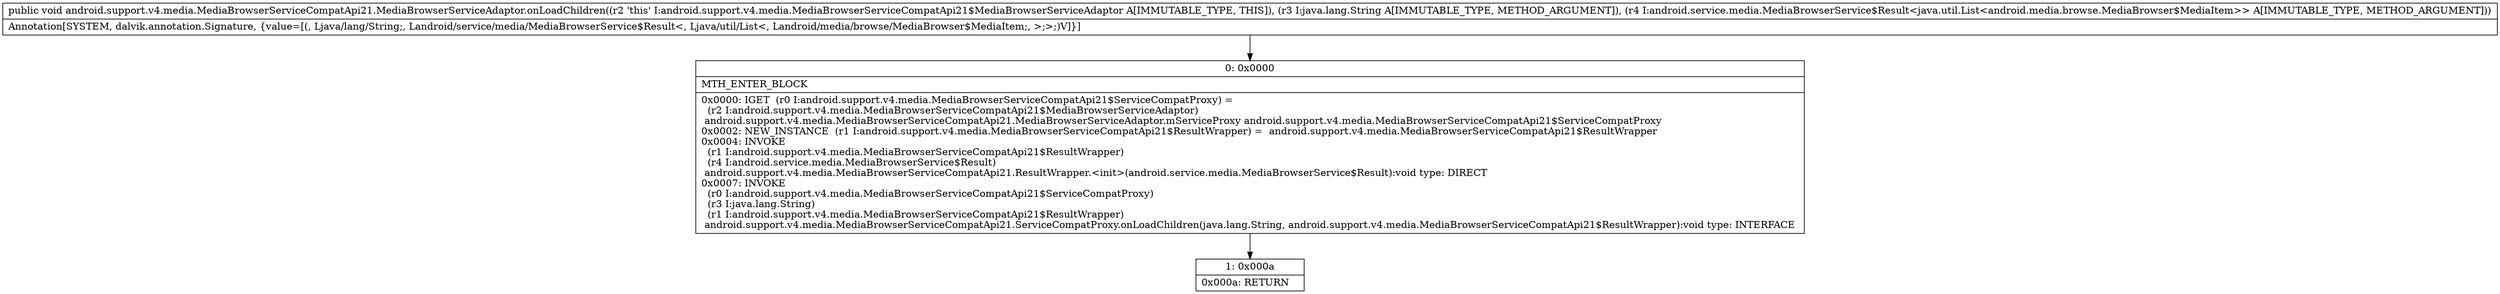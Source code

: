 digraph "CFG forandroid.support.v4.media.MediaBrowserServiceCompatApi21.MediaBrowserServiceAdaptor.onLoadChildren(Ljava\/lang\/String;Landroid\/service\/media\/MediaBrowserService$Result;)V" {
Node_0 [shape=record,label="{0\:\ 0x0000|MTH_ENTER_BLOCK\l|0x0000: IGET  (r0 I:android.support.v4.media.MediaBrowserServiceCompatApi21$ServiceCompatProxy) = \l  (r2 I:android.support.v4.media.MediaBrowserServiceCompatApi21$MediaBrowserServiceAdaptor)\l android.support.v4.media.MediaBrowserServiceCompatApi21.MediaBrowserServiceAdaptor.mServiceProxy android.support.v4.media.MediaBrowserServiceCompatApi21$ServiceCompatProxy \l0x0002: NEW_INSTANCE  (r1 I:android.support.v4.media.MediaBrowserServiceCompatApi21$ResultWrapper) =  android.support.v4.media.MediaBrowserServiceCompatApi21$ResultWrapper \l0x0004: INVOKE  \l  (r1 I:android.support.v4.media.MediaBrowserServiceCompatApi21$ResultWrapper)\l  (r4 I:android.service.media.MediaBrowserService$Result)\l android.support.v4.media.MediaBrowserServiceCompatApi21.ResultWrapper.\<init\>(android.service.media.MediaBrowserService$Result):void type: DIRECT \l0x0007: INVOKE  \l  (r0 I:android.support.v4.media.MediaBrowserServiceCompatApi21$ServiceCompatProxy)\l  (r3 I:java.lang.String)\l  (r1 I:android.support.v4.media.MediaBrowserServiceCompatApi21$ResultWrapper)\l android.support.v4.media.MediaBrowserServiceCompatApi21.ServiceCompatProxy.onLoadChildren(java.lang.String, android.support.v4.media.MediaBrowserServiceCompatApi21$ResultWrapper):void type: INTERFACE \l}"];
Node_1 [shape=record,label="{1\:\ 0x000a|0x000a: RETURN   \l}"];
MethodNode[shape=record,label="{public void android.support.v4.media.MediaBrowserServiceCompatApi21.MediaBrowserServiceAdaptor.onLoadChildren((r2 'this' I:android.support.v4.media.MediaBrowserServiceCompatApi21$MediaBrowserServiceAdaptor A[IMMUTABLE_TYPE, THIS]), (r3 I:java.lang.String A[IMMUTABLE_TYPE, METHOD_ARGUMENT]), (r4 I:android.service.media.MediaBrowserService$Result\<java.util.List\<android.media.browse.MediaBrowser$MediaItem\>\> A[IMMUTABLE_TYPE, METHOD_ARGUMENT]))  | Annotation[SYSTEM, dalvik.annotation.Signature, \{value=[(, Ljava\/lang\/String;, Landroid\/service\/media\/MediaBrowserService$Result\<, Ljava\/util\/List\<, Landroid\/media\/browse\/MediaBrowser$MediaItem;, \>;\>;)V]\}]\l}"];
MethodNode -> Node_0;
Node_0 -> Node_1;
}

